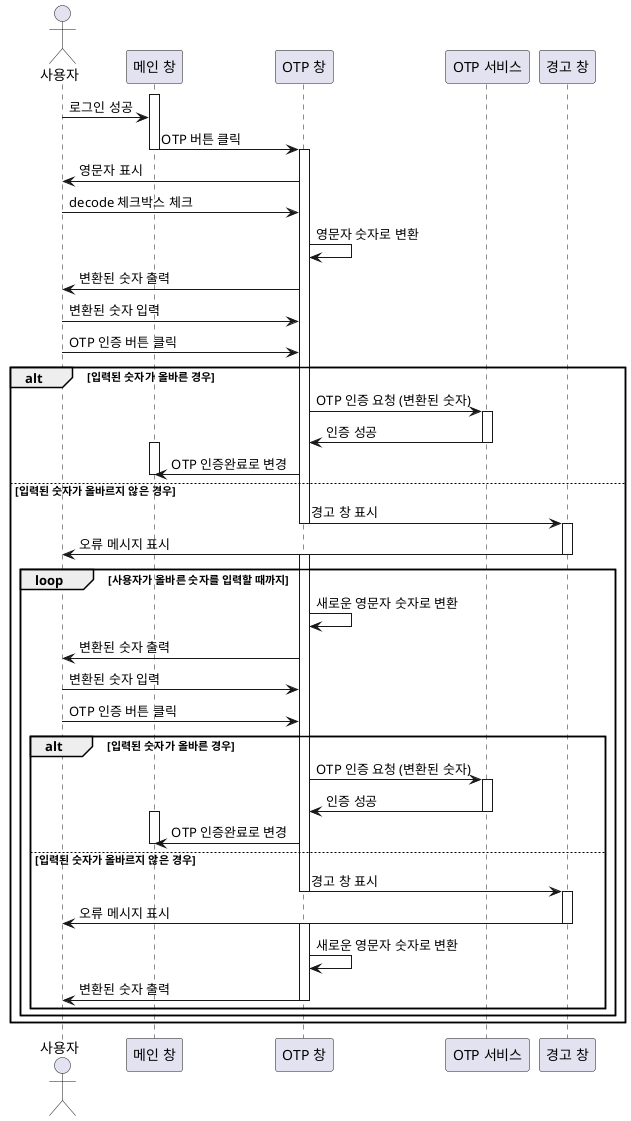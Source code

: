 @startuml

actor 사용자

participant "메인 창" as Main
participant "OTP 창" as OTP
participant "OTP 서비스" as OTPService
participant "경고 창" as Warning
activate Main
사용자 -> Main : 로그인 성공
Main -> OTP : OTP 버튼 클릭
deactivate Main
activate OTP

OTP -> 사용자 : 영문자 표시
사용자 -> OTP : decode 체크박스 체크
OTP -> OTP : 영문자 숫자로 변환
OTP -> 사용자 : 변환된 숫자 출력
사용자 -> OTP : 변환된 숫자 입력
사용자 -> OTP : OTP 인증 버튼 클릭
alt 입력된 숫자가 올바른 경우
    OTP -> OTPService : OTP 인증 요청 (변환된 숫자)
    activate OTPService
    OTPService -> OTP : 인증 성공
    deactivate OTPService
    activate Main
    OTP -> Main : OTP 인증완료로 변경
    deactivate Main
else 입력된 숫자가 올바르지 않은 경우
    OTP -> Warning : 경고 창 표시
    deactivate OTP
    activate Warning
    Warning -> 사용자 : 오류 메시지 표시
    deactivate Warning
    loop 사용자가 올바른 숫자를 입력할 때까지

        activate OTP
        OTP -> OTP : 새로운 영문자 숫자로 변환
        OTP -> 사용자 : 변환된 숫자 출력
        사용자 -> OTP : 변환된 숫자 입력
        사용자 -> OTP : OTP 인증 버튼 클릭
        alt 입력된 숫자가 올바른 경우
            OTP -> OTPService : OTP 인증 요청 (변환된 숫자)
            activate OTPService
            OTPService -> OTP : 인증 성공
            deactivate OTPService
            activate Main
            OTP -> Main : OTP 인증완료로 변경
            deactivate Main
        else 입력된 숫자가 올바르지 않은 경우
            OTP -> Warning : 경고 창 표시
            deactivate OTP
            activate Warning
            Warning -> 사용자 : 오류 메시지 표시
            deactivate Warning
            activate OTP
            OTP -> OTP : 새로운 영문자 숫자로 변환
            OTP -> 사용자 : 변환된 숫자 출력
            deactivate OTP
        end
    end
end

@enduml
